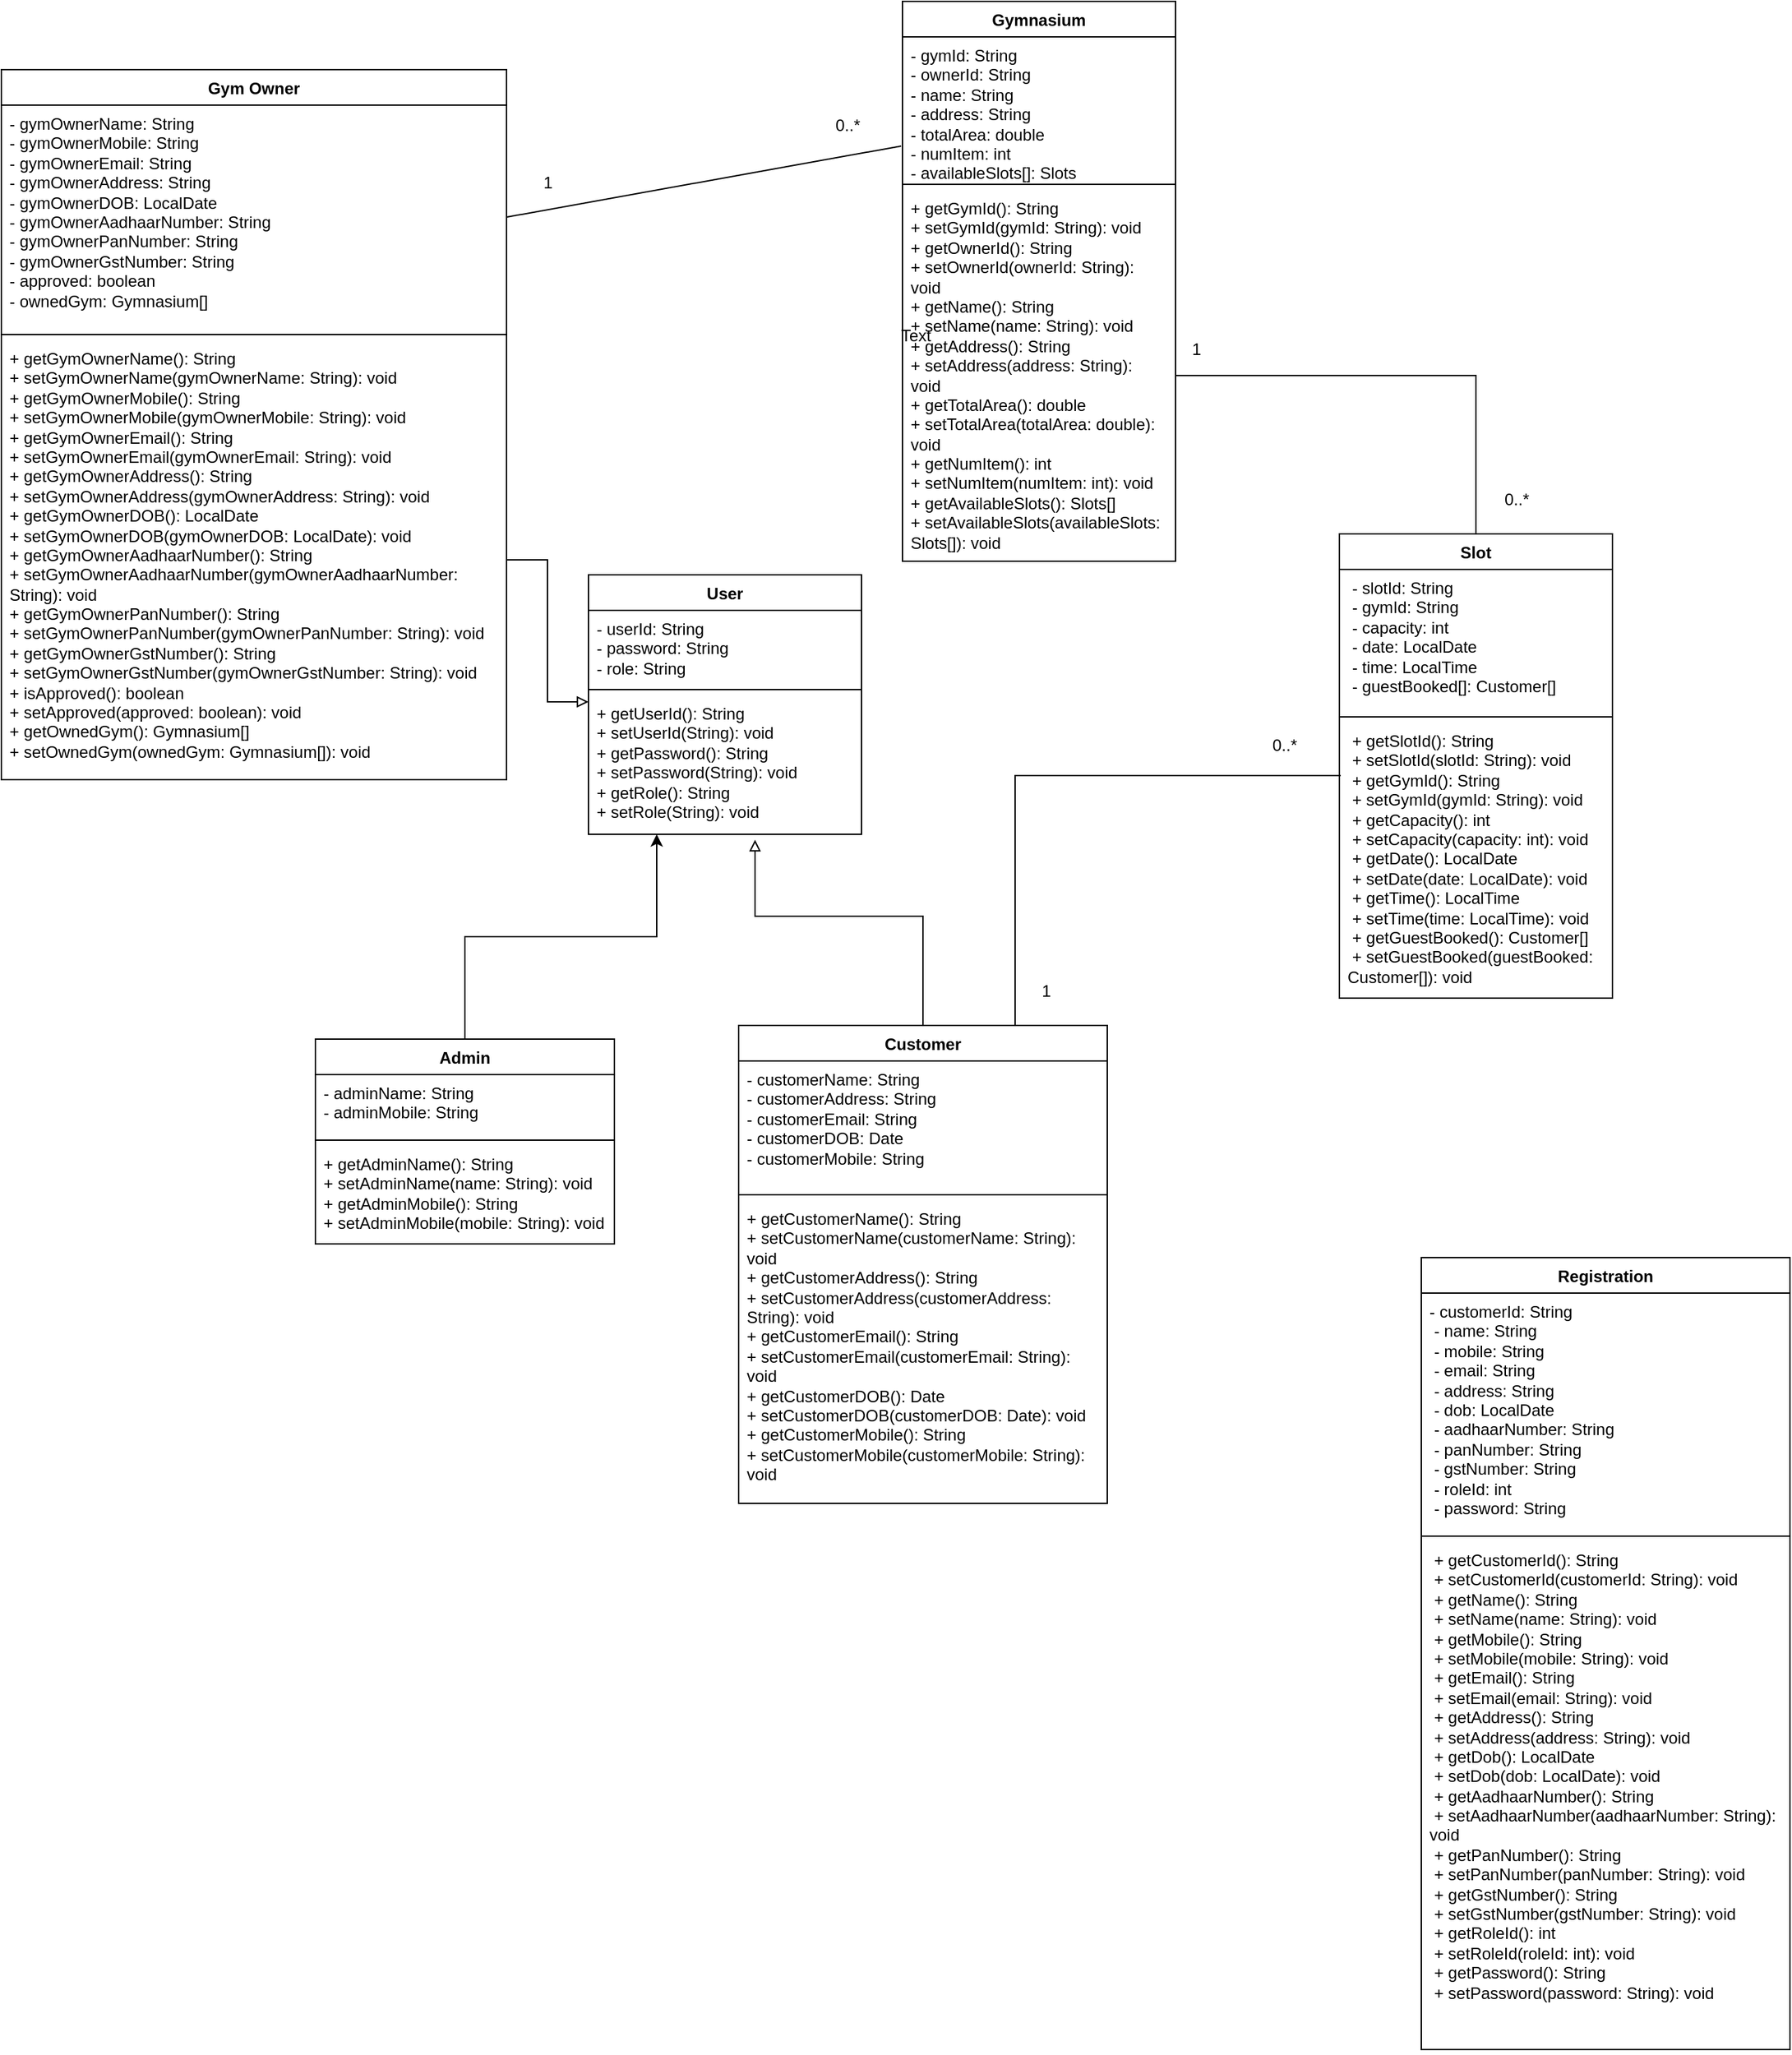 <mxfile version="21.5.0" type="google">
  <diagram name="Page-1" id="lVYGcDNJ2dNoL7rIClmZ">
    <mxGraphModel dx="2546" dy="1467" grid="1" gridSize="10" guides="1" tooltips="1" connect="1" arrows="1" fold="1" page="0" pageScale="1" pageWidth="827" pageHeight="1169" math="0" shadow="0">
      <root>
        <mxCell id="0" />
        <mxCell id="1" parent="0" />
        <mxCell id="1e2c0mBkc7luEzwjfMTz-1" value="User" style="swimlane;fontStyle=1;align=center;verticalAlign=top;childLayout=stackLayout;horizontal=1;startSize=26;horizontalStack=0;resizeParent=1;resizeParentMax=0;resizeLast=0;collapsible=1;marginBottom=0;whiteSpace=wrap;html=1;" parent="1" vertex="1">
          <mxGeometry x="-150" y="260" width="200" height="190" as="geometry" />
        </mxCell>
        <mxCell id="1e2c0mBkc7luEzwjfMTz-2" value="- userId: String&lt;br&gt;- password: String&lt;br&gt;- role: String" style="text;strokeColor=none;fillColor=none;align=left;verticalAlign=top;spacingLeft=4;spacingRight=4;overflow=hidden;rotatable=0;points=[[0,0.5],[1,0.5]];portConstraint=eastwest;whiteSpace=wrap;html=1;" parent="1e2c0mBkc7luEzwjfMTz-1" vertex="1">
          <mxGeometry y="26" width="200" height="54" as="geometry" />
        </mxCell>
        <mxCell id="1e2c0mBkc7luEzwjfMTz-3" value="" style="line;strokeWidth=1;fillColor=none;align=left;verticalAlign=middle;spacingTop=-1;spacingLeft=3;spacingRight=3;rotatable=0;labelPosition=right;points=[];portConstraint=eastwest;strokeColor=inherit;" parent="1e2c0mBkc7luEzwjfMTz-1" vertex="1">
          <mxGeometry y="80" width="200" height="8" as="geometry" />
        </mxCell>
        <mxCell id="1e2c0mBkc7luEzwjfMTz-4" value="+ getUserId(): String&lt;br&gt;+ setUserId(String): void&lt;br&gt;+ getPassword(): String&lt;br&gt;+ setPassword(String): void&lt;br&gt;+ getRole(): String&lt;br&gt;+ setRole(String): void" style="text;strokeColor=none;fillColor=none;align=left;verticalAlign=top;spacingLeft=4;spacingRight=4;overflow=hidden;rotatable=0;points=[[0,0.5],[1,0.5]];portConstraint=eastwest;whiteSpace=wrap;html=1;" parent="1e2c0mBkc7luEzwjfMTz-1" vertex="1">
          <mxGeometry y="88" width="200" height="102" as="geometry" />
        </mxCell>
        <mxCell id="DmZmQyg7m89hEYIJ3jdd-21" style="edgeStyle=orthogonalEdgeStyle;rounded=0;orthogonalLoop=1;jettySize=auto;html=1;exitX=0.5;exitY=0;exitDx=0;exitDy=0;endArrow=block;endFill=0;entryX=0.61;entryY=1.039;entryDx=0;entryDy=0;entryPerimeter=0;" edge="1" parent="1" source="1e2c0mBkc7luEzwjfMTz-9" target="1e2c0mBkc7luEzwjfMTz-4">
          <mxGeometry relative="1" as="geometry">
            <mxPoint x="-50" y="470" as="targetPoint" />
            <Array as="points">
              <mxPoint x="95" y="510" />
              <mxPoint x="-28" y="510" />
            </Array>
          </mxGeometry>
        </mxCell>
        <mxCell id="DmZmQyg7m89hEYIJ3jdd-32" style="edgeStyle=orthogonalEdgeStyle;rounded=0;orthogonalLoop=1;jettySize=auto;html=1;exitX=0.75;exitY=0;exitDx=0;exitDy=0;entryX=0.005;entryY=0.193;entryDx=0;entryDy=0;entryPerimeter=0;endArrow=none;endFill=0;" edge="1" parent="1" source="1e2c0mBkc7luEzwjfMTz-9" target="DmZmQyg7m89hEYIJ3jdd-12">
          <mxGeometry relative="1" as="geometry" />
        </mxCell>
        <mxCell id="1e2c0mBkc7luEzwjfMTz-9" value="Customer" style="swimlane;fontStyle=1;align=center;verticalAlign=top;childLayout=stackLayout;horizontal=1;startSize=26;horizontalStack=0;resizeParent=1;resizeParentMax=0;resizeLast=0;collapsible=1;marginBottom=0;whiteSpace=wrap;html=1;" parent="1" vertex="1">
          <mxGeometry x="-40" y="590" width="270" height="350" as="geometry" />
        </mxCell>
        <mxCell id="1e2c0mBkc7luEzwjfMTz-10" value="- customerName: String&lt;br&gt;- customerAddress: String&lt;br&gt;- customerEmail: String&lt;br&gt;- customerDOB: Date&lt;br&gt;- customerMobile: String" style="text;strokeColor=none;fillColor=none;align=left;verticalAlign=top;spacingLeft=4;spacingRight=4;overflow=hidden;rotatable=0;points=[[0,0.5],[1,0.5]];portConstraint=eastwest;whiteSpace=wrap;html=1;" parent="1e2c0mBkc7luEzwjfMTz-9" vertex="1">
          <mxGeometry y="26" width="270" height="94" as="geometry" />
        </mxCell>
        <mxCell id="1e2c0mBkc7luEzwjfMTz-11" value="" style="line;strokeWidth=1;fillColor=none;align=left;verticalAlign=middle;spacingTop=-1;spacingLeft=3;spacingRight=3;rotatable=0;labelPosition=right;points=[];portConstraint=eastwest;strokeColor=inherit;" parent="1e2c0mBkc7luEzwjfMTz-9" vertex="1">
          <mxGeometry y="120" width="270" height="8" as="geometry" />
        </mxCell>
        <mxCell id="1e2c0mBkc7luEzwjfMTz-12" value="+ getCustomerName(): String&lt;br&gt;+ setCustomerName(customerName: String): void&lt;br&gt;+ getCustomerAddress(): String&lt;br&gt;+ setCustomerAddress(customerAddress: String): void&lt;br&gt;+ getCustomerEmail(): String&lt;br&gt;+ setCustomerEmail(customerEmail: String): void&lt;br&gt;+ getCustomerDOB(): Date&lt;br&gt;+ setCustomerDOB(customerDOB: Date): void&lt;br&gt;+ getCustomerMobile(): String&lt;br&gt;+ setCustomerMobile(customerMobile: String): void" style="text;strokeColor=none;fillColor=none;align=left;verticalAlign=top;spacingLeft=4;spacingRight=4;overflow=hidden;rotatable=0;points=[[0,0.5],[1,0.5]];portConstraint=eastwest;whiteSpace=wrap;html=1;" parent="1e2c0mBkc7luEzwjfMTz-9" vertex="1">
          <mxGeometry y="128" width="270" height="222" as="geometry" />
        </mxCell>
        <mxCell id="1e2c0mBkc7luEzwjfMTz-13" value="Gym Owner" style="swimlane;fontStyle=1;align=center;verticalAlign=top;childLayout=stackLayout;horizontal=1;startSize=26;horizontalStack=0;resizeParent=1;resizeParentMax=0;resizeLast=0;collapsible=1;marginBottom=0;whiteSpace=wrap;html=1;" parent="1" vertex="1">
          <mxGeometry x="-580" y="-110" width="370" height="520" as="geometry" />
        </mxCell>
        <mxCell id="1e2c0mBkc7luEzwjfMTz-14" value="- gymOwnerName: String&lt;br&gt;- gymOwnerMobile: String&lt;br&gt;- gymOwnerEmail: String&lt;br&gt;- gymOwnerAddress: String&lt;br&gt;- gymOwnerDOB: LocalDate&lt;br&gt;- gymOwnerAadhaarNumber: String&lt;br&gt;- gymOwnerPanNumber: String&lt;br&gt;- gymOwnerGstNumber: String&lt;br&gt;- approved: boolean&lt;br&gt;- ownedGym: Gymnasium[] &amp;nbsp;" style="text;strokeColor=none;fillColor=none;align=left;verticalAlign=top;spacingLeft=4;spacingRight=4;overflow=hidden;rotatable=0;points=[[0,0.5],[1,0.5]];portConstraint=eastwest;whiteSpace=wrap;html=1;" parent="1e2c0mBkc7luEzwjfMTz-13" vertex="1">
          <mxGeometry y="26" width="370" height="164" as="geometry" />
        </mxCell>
        <mxCell id="1e2c0mBkc7luEzwjfMTz-15" value="" style="line;strokeWidth=1;fillColor=none;align=left;verticalAlign=middle;spacingTop=-1;spacingLeft=3;spacingRight=3;rotatable=0;labelPosition=right;points=[];portConstraint=eastwest;strokeColor=inherit;" parent="1e2c0mBkc7luEzwjfMTz-13" vertex="1">
          <mxGeometry y="190" width="370" height="8" as="geometry" />
        </mxCell>
        <mxCell id="1e2c0mBkc7luEzwjfMTz-16" value="+ getGymOwnerName(): String&lt;br&gt;+ setGymOwnerName(gymOwnerName: String): void&lt;br&gt;+ getGymOwnerMobile(): String&lt;br&gt;+ setGymOwnerMobile(gymOwnerMobile: String): void&lt;br&gt;+ getGymOwnerEmail(): String&lt;br&gt;+ setGymOwnerEmail(gymOwnerEmail: String): void&lt;br&gt;+ getGymOwnerAddress(): String&lt;br&gt;+ setGymOwnerAddress(gymOwnerAddress: String): void&lt;br&gt;+ getGymOwnerDOB(): LocalDate&lt;br&gt;+ setGymOwnerDOB(gymOwnerDOB: LocalDate): void&lt;br&gt;+ getGymOwnerAadhaarNumber(): String&lt;br&gt;+ setGymOwnerAadhaarNumber(gymOwnerAadhaarNumber: String): void&lt;br&gt;+ getGymOwnerPanNumber(): String&lt;br&gt;+ setGymOwnerPanNumber(gymOwnerPanNumber: String): void&lt;br&gt;+ getGymOwnerGstNumber(): String&lt;br&gt;+ setGymOwnerGstNumber(gymOwnerGstNumber: String): void&lt;br&gt;+ isApproved(): boolean&lt;br&gt;+ setApproved(approved: boolean): void&lt;br&gt;+ getOwnedGym(): Gymnasium[]&lt;br&gt;+ setOwnedGym(ownedGym: Gymnasium[]): void &amp;nbsp;" style="text;strokeColor=none;fillColor=none;align=left;verticalAlign=top;spacingLeft=4;spacingRight=4;overflow=hidden;rotatable=0;points=[[0,0.5],[1,0.5]];portConstraint=eastwest;whiteSpace=wrap;html=1;" parent="1e2c0mBkc7luEzwjfMTz-13" vertex="1">
          <mxGeometry y="198" width="370" height="322" as="geometry" />
        </mxCell>
        <mxCell id="DmZmQyg7m89hEYIJ3jdd-1" value="Gymnasium" style="swimlane;fontStyle=1;align=center;verticalAlign=top;childLayout=stackLayout;horizontal=1;startSize=26;horizontalStack=0;resizeParent=1;resizeParentMax=0;resizeLast=0;collapsible=1;marginBottom=0;whiteSpace=wrap;html=1;" vertex="1" parent="1">
          <mxGeometry x="80" y="-160" width="200" height="410" as="geometry" />
        </mxCell>
        <mxCell id="DmZmQyg7m89hEYIJ3jdd-2" value="- gymId: String&amp;nbsp; &amp;nbsp; &amp;nbsp; &amp;nbsp;&lt;br&gt;- ownerId: String&lt;span class=&quot;Apple-converted-space&quot;&gt;&amp;nbsp; &amp;nbsp; &amp;nbsp;&lt;/span&gt;&lt;br&gt;- name: String &lt;span class=&quot;Apple-converted-space&quot;&gt;&amp;nbsp; &amp;nbsp; &amp;nbsp; &amp;nbsp;&lt;/span&gt;&lt;br&gt;- address: String&lt;span class=&quot;Apple-converted-space&quot;&gt;&amp;nbsp; &amp;nbsp; &amp;nbsp;&lt;/span&gt;&lt;br&gt;- totalArea: double&lt;span class=&quot;Apple-converted-space&quot;&gt;&amp;nbsp; &amp;nbsp;&lt;/span&gt;&lt;br&gt;- numItem: int &lt;span class=&quot;Apple-converted-space&quot;&gt;&amp;nbsp; &amp;nbsp; &amp;nbsp; &amp;nbsp;&lt;/span&gt;&lt;br&gt;- availableSlots[]: Slots" style="text;strokeColor=none;fillColor=none;align=left;verticalAlign=top;spacingLeft=4;spacingRight=4;overflow=hidden;rotatable=0;points=[[0,0.5],[1,0.5]];portConstraint=eastwest;whiteSpace=wrap;html=1;" vertex="1" parent="DmZmQyg7m89hEYIJ3jdd-1">
          <mxGeometry y="26" width="200" height="104" as="geometry" />
        </mxCell>
        <mxCell id="DmZmQyg7m89hEYIJ3jdd-3" value="" style="line;strokeWidth=1;fillColor=none;align=left;verticalAlign=middle;spacingTop=-1;spacingLeft=3;spacingRight=3;rotatable=0;labelPosition=right;points=[];portConstraint=eastwest;strokeColor=inherit;" vertex="1" parent="DmZmQyg7m89hEYIJ3jdd-1">
          <mxGeometry y="130" width="200" height="8" as="geometry" />
        </mxCell>
        <mxCell id="DmZmQyg7m89hEYIJ3jdd-4" value="+ getGymId(): String &amp;nbsp; &amp;nbsp; &amp;nbsp; &amp;nbsp; &amp;nbsp;&lt;br&gt;+ setGymId(gymId: String): void&lt;span class=&quot;Apple-converted-space&quot;&gt;&amp;nbsp; &amp;nbsp;&lt;/span&gt;&lt;br&gt;+ getOwnerId(): String &lt;span class=&quot;Apple-converted-space&quot;&gt;&amp;nbsp; &amp;nbsp; &amp;nbsp; &amp;nbsp;&lt;/span&gt;&lt;br&gt;+ setOwnerId(ownerId: String): void&lt;span class=&quot;Apple-converted-space&quot;&gt;&amp;nbsp;&lt;/span&gt;&lt;br&gt;+ getName(): String &lt;span class=&quot;Apple-converted-space&quot;&gt;&amp;nbsp; &amp;nbsp; &amp;nbsp; &amp;nbsp; &amp;nbsp;&lt;/span&gt;&lt;br&gt;+ setName(name: String): void&lt;span class=&quot;Apple-converted-space&quot;&gt;&amp;nbsp; &amp;nbsp;&lt;/span&gt;&lt;br&gt;+ getAddress(): String&lt;span class=&quot;Apple-converted-space&quot;&gt;&amp;nbsp; &amp;nbsp; &amp;nbsp; &amp;nbsp;&lt;/span&gt;&lt;br&gt;+ setAddress(address: String): void&lt;span class=&quot;Apple-converted-space&quot;&gt;&amp;nbsp;&lt;/span&gt;&lt;br&gt;+ getTotalArea(): double &lt;span class=&quot;Apple-converted-space&quot;&gt;&amp;nbsp; &amp;nbsp; &amp;nbsp; &amp;nbsp;&lt;/span&gt;&lt;br&gt;+ setTotalArea(totalArea: double): void&lt;span class=&quot;Apple-converted-space&quot;&gt;&amp;nbsp;&lt;/span&gt;&lt;br&gt;+ getNumItem(): int&lt;span class=&quot;Apple-converted-space&quot;&gt;&amp;nbsp; &amp;nbsp; &amp;nbsp; &amp;nbsp; &amp;nbsp;&lt;/span&gt;&lt;br&gt;+ setNumItem(numItem: int): void&lt;span class=&quot;Apple-converted-space&quot;&gt;&amp;nbsp;&lt;/span&gt;&lt;br&gt;+ getAvailableSlots(): Slots[] &lt;span class=&quot;Apple-converted-space&quot;&gt;&amp;nbsp; &amp;nbsp; &amp;nbsp;&lt;/span&gt;&lt;br&gt;+ setAvailableSlots(availableSlots: Slots[]): void&lt;span class=&quot;Apple-converted-space&quot;&gt;&amp;nbsp;&lt;/span&gt;" style="text;strokeColor=none;fillColor=none;align=left;verticalAlign=top;spacingLeft=4;spacingRight=4;overflow=hidden;rotatable=0;points=[[0,0.5],[1,0.5]];portConstraint=eastwest;whiteSpace=wrap;html=1;" vertex="1" parent="DmZmQyg7m89hEYIJ3jdd-1">
          <mxGeometry y="138" width="200" height="272" as="geometry" />
        </mxCell>
        <mxCell id="DmZmQyg7m89hEYIJ3jdd-28" style="edgeStyle=orthogonalEdgeStyle;rounded=0;orthogonalLoop=1;jettySize=auto;html=1;exitX=0.5;exitY=0;exitDx=0;exitDy=0;entryX=0.25;entryY=1;entryDx=0;entryDy=0;entryPerimeter=0;" edge="1" parent="1" source="DmZmQyg7m89hEYIJ3jdd-5" target="1e2c0mBkc7luEzwjfMTz-4">
          <mxGeometry relative="1" as="geometry" />
        </mxCell>
        <mxCell id="DmZmQyg7m89hEYIJ3jdd-5" value="Admin" style="swimlane;fontStyle=1;align=center;verticalAlign=top;childLayout=stackLayout;horizontal=1;startSize=26;horizontalStack=0;resizeParent=1;resizeParentMax=0;resizeLast=0;collapsible=1;marginBottom=0;whiteSpace=wrap;html=1;" vertex="1" parent="1">
          <mxGeometry x="-350" y="600" width="219" height="150" as="geometry" />
        </mxCell>
        <mxCell id="DmZmQyg7m89hEYIJ3jdd-6" value="- adminName: String &lt;span class=&quot;Apple-converted-space&quot;&gt;&amp;nbsp; &amp;nbsp; &amp;nbsp; &amp;nbsp;&lt;/span&gt;&lt;br&gt;- adminMobile: String &lt;span class=&quot;Apple-converted-space&quot;&gt;&amp;nbsp; &amp;nbsp; &amp;nbsp;&lt;/span&gt;" style="text;strokeColor=none;fillColor=none;align=left;verticalAlign=top;spacingLeft=4;spacingRight=4;overflow=hidden;rotatable=0;points=[[0,0.5],[1,0.5]];portConstraint=eastwest;whiteSpace=wrap;html=1;" vertex="1" parent="DmZmQyg7m89hEYIJ3jdd-5">
          <mxGeometry y="26" width="219" height="44" as="geometry" />
        </mxCell>
        <mxCell id="DmZmQyg7m89hEYIJ3jdd-7" value="" style="line;strokeWidth=1;fillColor=none;align=left;verticalAlign=middle;spacingTop=-1;spacingLeft=3;spacingRight=3;rotatable=0;labelPosition=right;points=[];portConstraint=eastwest;strokeColor=inherit;" vertex="1" parent="DmZmQyg7m89hEYIJ3jdd-5">
          <mxGeometry y="70" width="219" height="8" as="geometry" />
        </mxCell>
        <mxCell id="DmZmQyg7m89hEYIJ3jdd-8" value="+ getAdminName(): String&amp;nbsp; &amp;nbsp; &amp;nbsp; &amp;nbsp; &amp;nbsp;&lt;br&gt;+ setAdminName(name: String): void&lt;span class=&quot;Apple-converted-space&quot;&gt;&amp;nbsp;&lt;/span&gt;&lt;br&gt;+ getAdminMobile(): String&lt;span class=&quot;Apple-converted-space&quot;&gt;&amp;nbsp; &amp;nbsp; &amp;nbsp; &amp;nbsp;&lt;/span&gt;&lt;br&gt;+ setAdminMobile(mobile: String): void" style="text;strokeColor=none;fillColor=none;align=left;verticalAlign=top;spacingLeft=4;spacingRight=4;overflow=hidden;rotatable=0;points=[[0,0.5],[1,0.5]];portConstraint=eastwest;whiteSpace=wrap;html=1;" vertex="1" parent="DmZmQyg7m89hEYIJ3jdd-5">
          <mxGeometry y="78" width="219" height="72" as="geometry" />
        </mxCell>
        <mxCell id="DmZmQyg7m89hEYIJ3jdd-9" value="Slot" style="swimlane;fontStyle=1;align=center;verticalAlign=top;childLayout=stackLayout;horizontal=1;startSize=26;horizontalStack=0;resizeParent=1;resizeParentMax=0;resizeLast=0;collapsible=1;marginBottom=0;whiteSpace=wrap;html=1;" vertex="1" parent="1">
          <mxGeometry x="400" y="230" width="200" height="340" as="geometry" />
        </mxCell>
        <mxCell id="DmZmQyg7m89hEYIJ3jdd-10" value="&amp;nbsp;- slotId: String &lt;span class=&quot;Apple-converted-space&quot;&gt;&amp;nbsp; &amp;nbsp; &amp;nbsp;&lt;/span&gt;&lt;br&gt;&lt;span class=&quot;Apple-converted-space&quot;&gt;&amp;nbsp;&lt;/span&gt;- gymId: String&lt;span class=&quot;Apple-converted-space&quot;&gt;&amp;nbsp; &amp;nbsp; &amp;nbsp; &amp;nbsp;&lt;/span&gt;&lt;br&gt;&lt;span class=&quot;Apple-converted-space&quot;&gt;&amp;nbsp;&lt;/span&gt;- capacity: int&lt;span class=&quot;Apple-converted-space&quot;&gt;&amp;nbsp; &amp;nbsp; &amp;nbsp; &amp;nbsp;&lt;/span&gt;&lt;br&gt;&lt;span class=&quot;Apple-converted-space&quot;&gt;&amp;nbsp;&lt;/span&gt;- date: LocalDate&lt;span class=&quot;Apple-converted-space&quot;&gt;&amp;nbsp; &amp;nbsp; &amp;nbsp;&lt;/span&gt;&lt;br&gt;&lt;span class=&quot;Apple-converted-space&quot;&gt;&amp;nbsp;&lt;/span&gt;- time: LocalTime&lt;span class=&quot;Apple-converted-space&quot;&gt;&amp;nbsp; &amp;nbsp; &amp;nbsp;&lt;/span&gt;&lt;br&gt;&lt;span class=&quot;Apple-converted-space&quot;&gt;&amp;nbsp;&lt;/span&gt;- guestBooked[]: Customer[]&lt;span class=&quot;Apple-converted-space&quot;&gt;&amp;nbsp;&lt;/span&gt;" style="text;strokeColor=none;fillColor=none;align=left;verticalAlign=top;spacingLeft=4;spacingRight=4;overflow=hidden;rotatable=0;points=[[0,0.5],[1,0.5]];portConstraint=eastwest;whiteSpace=wrap;html=1;" vertex="1" parent="DmZmQyg7m89hEYIJ3jdd-9">
          <mxGeometry y="26" width="200" height="104" as="geometry" />
        </mxCell>
        <mxCell id="DmZmQyg7m89hEYIJ3jdd-11" value="" style="line;strokeWidth=1;fillColor=none;align=left;verticalAlign=middle;spacingTop=-1;spacingLeft=3;spacingRight=3;rotatable=0;labelPosition=right;points=[];portConstraint=eastwest;strokeColor=inherit;" vertex="1" parent="DmZmQyg7m89hEYIJ3jdd-9">
          <mxGeometry y="130" width="200" height="8" as="geometry" />
        </mxCell>
        <mxCell id="DmZmQyg7m89hEYIJ3jdd-12" value="&amp;nbsp;+ getSlotId(): String&lt;span class=&quot;Apple-converted-space&quot;&gt;&amp;nbsp; &amp;nbsp; &amp;nbsp; &amp;nbsp; &amp;nbsp; &amp;nbsp;&lt;/span&gt;&lt;br&gt;&lt;span class=&quot;Apple-converted-space&quot;&gt;&amp;nbsp;&lt;/span&gt;+ setSlotId(slotId: String): void&lt;span class=&quot;Apple-converted-space&quot;&gt;&amp;nbsp;&lt;/span&gt;&lt;br&gt;&lt;span class=&quot;Apple-converted-space&quot;&gt;&amp;nbsp;&lt;/span&gt;+ getGymId(): String &lt;span class=&quot;Apple-converted-space&quot;&gt;&amp;nbsp; &amp;nbsp; &amp;nbsp; &amp;nbsp; &amp;nbsp; &amp;nbsp;&lt;/span&gt;&lt;br&gt;&lt;span class=&quot;Apple-converted-space&quot;&gt;&amp;nbsp;&lt;/span&gt;+ setGymId(gymId: String): void &lt;span class=&quot;Apple-converted-space&quot;&gt;&amp;nbsp;&lt;/span&gt;&lt;br&gt;&lt;span class=&quot;Apple-converted-space&quot;&gt;&amp;nbsp;&lt;/span&gt;+ getCapacity(): int &lt;span class=&quot;Apple-converted-space&quot;&gt;&amp;nbsp; &amp;nbsp; &amp;nbsp; &amp;nbsp; &amp;nbsp; &amp;nbsp;&lt;/span&gt;&lt;br&gt;&lt;span class=&quot;Apple-converted-space&quot;&gt;&amp;nbsp;&lt;/span&gt;+ setCapacity(capacity: int): void&lt;span class=&quot;Apple-converted-space&quot;&gt;&amp;nbsp;&lt;/span&gt;&lt;br&gt;&lt;span class=&quot;Apple-converted-space&quot;&gt;&amp;nbsp;&lt;/span&gt;+ getDate(): LocalDate &lt;span class=&quot;Apple-converted-space&quot;&gt;&amp;nbsp; &amp;nbsp; &amp;nbsp; &amp;nbsp; &amp;nbsp;&lt;/span&gt;&lt;br&gt;&lt;span class=&quot;Apple-converted-space&quot;&gt;&amp;nbsp;&lt;/span&gt;+ setDate(date: LocalDate): void&lt;span class=&quot;Apple-converted-space&quot;&gt;&amp;nbsp;&lt;/span&gt;&lt;br&gt;&lt;span class=&quot;Apple-converted-space&quot;&gt;&amp;nbsp;&lt;/span&gt;+ getTime(): LocalTime &lt;span class=&quot;Apple-converted-space&quot;&gt;&amp;nbsp; &amp;nbsp; &amp;nbsp; &amp;nbsp; &amp;nbsp;&lt;/span&gt;&lt;br&gt;&lt;span class=&quot;Apple-converted-space&quot;&gt;&amp;nbsp;&lt;/span&gt;+ setTime(time: LocalTime): void&lt;span class=&quot;Apple-converted-space&quot;&gt;&amp;nbsp;&lt;/span&gt;&lt;br&gt;&lt;span class=&quot;Apple-converted-space&quot;&gt;&amp;nbsp;&lt;/span&gt;+ getGuestBooked(): Customer[]&lt;span class=&quot;Apple-converted-space&quot;&gt;&amp;nbsp; &amp;nbsp;&lt;/span&gt;&lt;br&gt;&lt;span class=&quot;Apple-converted-space&quot;&gt;&amp;nbsp;&lt;/span&gt;+ setGuestBooked(guestBooked: Customer[]): void&lt;span class=&quot;Apple-converted-space&quot;&gt;&amp;nbsp;&lt;/span&gt;" style="text;strokeColor=none;fillColor=none;align=left;verticalAlign=top;spacingLeft=4;spacingRight=4;overflow=hidden;rotatable=0;points=[[0,0.5],[1,0.5]];portConstraint=eastwest;whiteSpace=wrap;html=1;" vertex="1" parent="DmZmQyg7m89hEYIJ3jdd-9">
          <mxGeometry y="138" width="200" height="202" as="geometry" />
        </mxCell>
        <mxCell id="DmZmQyg7m89hEYIJ3jdd-13" value="Registration" style="swimlane;fontStyle=1;align=center;verticalAlign=top;childLayout=stackLayout;horizontal=1;startSize=26;horizontalStack=0;resizeParent=1;resizeParentMax=0;resizeLast=0;collapsible=1;marginBottom=0;whiteSpace=wrap;html=1;" vertex="1" parent="1">
          <mxGeometry x="460" y="760" width="270" height="580" as="geometry" />
        </mxCell>
        <mxCell id="DmZmQyg7m89hEYIJ3jdd-14" value="- customerId: String &amp;nbsp; &amp;nbsp; &amp;nbsp;&lt;br&gt;&lt;span class=&quot;Apple-converted-space&quot;&gt;&amp;nbsp;&lt;/span&gt;- name: String &lt;span class=&quot;Apple-converted-space&quot;&gt;&amp;nbsp; &amp;nbsp; &amp;nbsp; &amp;nbsp; &amp;nbsp; &amp;nbsp;&lt;/span&gt;&lt;br&gt;&lt;span class=&quot;Apple-converted-space&quot;&gt;&amp;nbsp;&lt;/span&gt;- mobile: String &lt;span class=&quot;Apple-converted-space&quot;&gt;&amp;nbsp; &amp;nbsp; &amp;nbsp; &amp;nbsp; &amp;nbsp;&lt;/span&gt;&lt;br&gt;&lt;span class=&quot;Apple-converted-space&quot;&gt;&amp;nbsp;&lt;/span&gt;- email: String&lt;span class=&quot;Apple-converted-space&quot;&gt;&amp;nbsp; &amp;nbsp; &amp;nbsp; &amp;nbsp; &amp;nbsp; &amp;nbsp;&lt;/span&gt;&lt;br&gt;&lt;span class=&quot;Apple-converted-space&quot;&gt;&amp;nbsp;&lt;/span&gt;- address: String&lt;span class=&quot;Apple-converted-space&quot;&gt;&amp;nbsp; &amp;nbsp; &amp;nbsp; &amp;nbsp; &amp;nbsp;&lt;/span&gt;&lt;br&gt;&lt;span class=&quot;Apple-converted-space&quot;&gt;&amp;nbsp;&lt;/span&gt;- dob: LocalDate &lt;span class=&quot;Apple-converted-space&quot;&gt;&amp;nbsp; &amp;nbsp; &amp;nbsp; &amp;nbsp; &amp;nbsp;&lt;/span&gt;&lt;br&gt;&lt;span class=&quot;Apple-converted-space&quot;&gt;&amp;nbsp;&lt;/span&gt;- aadhaarNumber: String&lt;span class=&quot;Apple-converted-space&quot;&gt;&amp;nbsp; &amp;nbsp;&lt;/span&gt;&lt;br&gt;&lt;span class=&quot;Apple-converted-space&quot;&gt;&amp;nbsp;&lt;/span&gt;- panNumber: String&lt;span class=&quot;Apple-converted-space&quot;&gt;&amp;nbsp; &amp;nbsp; &amp;nbsp; &amp;nbsp;&lt;/span&gt;&lt;br&gt;&lt;span class=&quot;Apple-converted-space&quot;&gt;&amp;nbsp;&lt;/span&gt;- gstNumber: String&lt;span class=&quot;Apple-converted-space&quot;&gt;&amp;nbsp; &amp;nbsp; &amp;nbsp; &amp;nbsp;&lt;/span&gt;&lt;br&gt;&lt;span class=&quot;Apple-converted-space&quot;&gt;&amp;nbsp;&lt;/span&gt;- roleId: int&lt;span class=&quot;Apple-converted-space&quot;&gt;&amp;nbsp; &amp;nbsp; &amp;nbsp; &amp;nbsp; &amp;nbsp; &amp;nbsp; &amp;nbsp;&lt;/span&gt;&lt;br&gt;&lt;span class=&quot;Apple-converted-space&quot;&gt;&amp;nbsp;&lt;/span&gt;- password: String" style="text;strokeColor=none;fillColor=none;align=left;verticalAlign=top;spacingLeft=4;spacingRight=4;overflow=hidden;rotatable=0;points=[[0,0.5],[1,0.5]];portConstraint=eastwest;whiteSpace=wrap;html=1;" vertex="1" parent="DmZmQyg7m89hEYIJ3jdd-13">
          <mxGeometry y="26" width="270" height="174" as="geometry" />
        </mxCell>
        <mxCell id="DmZmQyg7m89hEYIJ3jdd-15" value="" style="line;strokeWidth=1;fillColor=none;align=left;verticalAlign=middle;spacingTop=-1;spacingLeft=3;spacingRight=3;rotatable=0;labelPosition=right;points=[];portConstraint=eastwest;strokeColor=inherit;" vertex="1" parent="DmZmQyg7m89hEYIJ3jdd-13">
          <mxGeometry y="200" width="270" height="8" as="geometry" />
        </mxCell>
        <mxCell id="DmZmQyg7m89hEYIJ3jdd-16" value="&amp;nbsp;+ getCustomerId(): String &lt;span class=&quot;Apple-converted-space&quot;&gt;&amp;nbsp; &amp;nbsp; &amp;nbsp; &amp;nbsp; &amp;nbsp;&lt;/span&gt;&lt;br&gt;&lt;span class=&quot;Apple-converted-space&quot;&gt;&amp;nbsp;&lt;/span&gt;+ setCustomerId(customerId: String): void&lt;span class=&quot;Apple-converted-space&quot;&gt;&amp;nbsp;&lt;/span&gt;&lt;br&gt;&lt;span class=&quot;Apple-converted-space&quot;&gt;&amp;nbsp;&lt;/span&gt;+ getName(): String&lt;span class=&quot;Apple-converted-space&quot;&gt;&amp;nbsp; &amp;nbsp; &amp;nbsp; &amp;nbsp; &amp;nbsp; &amp;nbsp; &amp;nbsp; &amp;nbsp; &amp;nbsp;&lt;/span&gt;&lt;br&gt;&lt;span class=&quot;Apple-converted-space&quot;&gt;&amp;nbsp;&lt;/span&gt;+ setName(name: String): void&lt;span class=&quot;Apple-converted-space&quot;&gt;&amp;nbsp; &amp;nbsp; &amp;nbsp; &amp;nbsp;&lt;/span&gt;&lt;br&gt;&lt;span class=&quot;Apple-converted-space&quot;&gt;&amp;nbsp;&lt;/span&gt;+ getMobile(): String&lt;span class=&quot;Apple-converted-space&quot;&gt;&amp;nbsp; &amp;nbsp; &amp;nbsp; &amp;nbsp; &amp;nbsp; &amp;nbsp; &amp;nbsp; &amp;nbsp;&lt;/span&gt;&lt;br&gt;&lt;span class=&quot;Apple-converted-space&quot;&gt;&amp;nbsp;&lt;/span&gt;+ setMobile(mobile: String): void&lt;span class=&quot;Apple-converted-space&quot;&gt;&amp;nbsp; &amp;nbsp;&lt;/span&gt;&lt;br&gt;&lt;span class=&quot;Apple-converted-space&quot;&gt;&amp;nbsp;&lt;/span&gt;+ getEmail(): String &lt;span class=&quot;Apple-converted-space&quot;&gt;&amp;nbsp; &amp;nbsp; &amp;nbsp; &amp;nbsp; &amp;nbsp; &amp;nbsp; &amp;nbsp; &amp;nbsp;&lt;/span&gt;&lt;br&gt;&lt;span class=&quot;Apple-converted-space&quot;&gt;&amp;nbsp;&lt;/span&gt;+ setEmail(email: String): void&lt;span class=&quot;Apple-converted-space&quot;&gt;&amp;nbsp; &amp;nbsp; &amp;nbsp;&lt;/span&gt;&lt;br&gt;&lt;span class=&quot;Apple-converted-space&quot;&gt;&amp;nbsp;&lt;/span&gt;+ getAddress(): String &lt;span class=&quot;Apple-converted-space&quot;&gt;&amp;nbsp; &amp;nbsp; &amp;nbsp; &amp;nbsp; &amp;nbsp; &amp;nbsp; &amp;nbsp;&lt;/span&gt;&lt;br&gt;&lt;span class=&quot;Apple-converted-space&quot;&gt;&amp;nbsp;&lt;/span&gt;+ setAddress(address: String): void&lt;span class=&quot;Apple-converted-space&quot;&gt;&amp;nbsp;&lt;/span&gt;&lt;br&gt;&lt;span class=&quot;Apple-converted-space&quot;&gt;&amp;nbsp;&lt;/span&gt;+ getDob(): LocalDate&lt;span class=&quot;Apple-converted-space&quot;&gt;&amp;nbsp; &amp;nbsp; &amp;nbsp; &amp;nbsp; &amp;nbsp; &amp;nbsp; &amp;nbsp; &amp;nbsp;&lt;/span&gt;&lt;br&gt;&lt;span class=&quot;Apple-converted-space&quot;&gt;&amp;nbsp;&lt;/span&gt;+ setDob(dob: LocalDate): void &lt;span class=&quot;Apple-converted-space&quot;&gt;&amp;nbsp; &amp;nbsp; &amp;nbsp;&lt;/span&gt;&lt;br&gt;&lt;span class=&quot;Apple-converted-space&quot;&gt;&amp;nbsp;&lt;/span&gt;+ getAadhaarNumber(): String &lt;span class=&quot;Apple-converted-space&quot;&gt;&amp;nbsp; &amp;nbsp; &amp;nbsp; &amp;nbsp;&lt;/span&gt;&lt;br&gt;&lt;span class=&quot;Apple-converted-space&quot;&gt;&amp;nbsp;&lt;/span&gt;+ setAadhaarNumber(aadhaarNumber: String): void&lt;span class=&quot;Apple-converted-space&quot;&gt;&amp;nbsp;&lt;/span&gt;&lt;br&gt;&lt;span class=&quot;Apple-converted-space&quot;&gt;&amp;nbsp;&lt;/span&gt;+ getPanNumber(): String &lt;span class=&quot;Apple-converted-space&quot;&gt;&amp;nbsp; &amp;nbsp; &amp;nbsp; &amp;nbsp; &amp;nbsp; &amp;nbsp;&lt;/span&gt;&lt;br&gt;&lt;span class=&quot;Apple-converted-space&quot;&gt;&amp;nbsp;&lt;/span&gt;+ setPanNumber(panNumber: String): void&lt;span class=&quot;Apple-converted-space&quot;&gt;&amp;nbsp;&lt;/span&gt;&lt;br&gt;&lt;span class=&quot;Apple-converted-space&quot;&gt;&amp;nbsp;&lt;/span&gt;+ getGstNumber(): String &lt;span class=&quot;Apple-converted-space&quot;&gt;&amp;nbsp; &amp;nbsp; &amp;nbsp; &amp;nbsp; &amp;nbsp; &amp;nbsp;&lt;/span&gt;&lt;br&gt;&lt;span class=&quot;Apple-converted-space&quot;&gt;&amp;nbsp;&lt;/span&gt;+ setGstNumber(gstNumber: String): void&lt;span class=&quot;Apple-converted-space&quot;&gt;&amp;nbsp;&lt;/span&gt;&lt;br&gt;&lt;span class=&quot;Apple-converted-space&quot;&gt;&amp;nbsp;&lt;/span&gt;+ getRoleId(): int &lt;span class=&quot;Apple-converted-space&quot;&gt;&amp;nbsp; &amp;nbsp; &amp;nbsp; &amp;nbsp; &amp;nbsp; &amp;nbsp; &amp;nbsp; &amp;nbsp; &amp;nbsp;&lt;/span&gt;&lt;br&gt;&lt;span class=&quot;Apple-converted-space&quot;&gt;&amp;nbsp;&lt;/span&gt;+ setRoleId(roleId: int): void &lt;span class=&quot;Apple-converted-space&quot;&gt;&amp;nbsp; &amp;nbsp; &amp;nbsp;&lt;/span&gt;&lt;br&gt;&lt;span class=&quot;Apple-converted-space&quot;&gt;&amp;nbsp;&lt;/span&gt;+ getPassword(): String&lt;span class=&quot;Apple-converted-space&quot;&gt;&amp;nbsp; &amp;nbsp; &amp;nbsp; &amp;nbsp; &amp;nbsp; &amp;nbsp; &amp;nbsp;&lt;/span&gt;&lt;br&gt;&lt;span class=&quot;Apple-converted-space&quot;&gt;&amp;nbsp;&lt;/span&gt;+ setPassword(password: String): void&lt;span class=&quot;Apple-converted-space&quot;&gt;&amp;nbsp;&lt;/span&gt;" style="text;strokeColor=none;fillColor=none;align=left;verticalAlign=top;spacingLeft=4;spacingRight=4;overflow=hidden;rotatable=0;points=[[0,0.5],[1,0.5]];portConstraint=eastwest;whiteSpace=wrap;html=1;" vertex="1" parent="DmZmQyg7m89hEYIJ3jdd-13">
          <mxGeometry y="208" width="270" height="372" as="geometry" />
        </mxCell>
        <mxCell id="DmZmQyg7m89hEYIJ3jdd-23" style="edgeStyle=orthogonalEdgeStyle;rounded=0;orthogonalLoop=1;jettySize=auto;html=1;exitX=1;exitY=0.5;exitDx=0;exitDy=0;entryX=0;entryY=0.049;entryDx=0;entryDy=0;entryPerimeter=0;shadow=0;endArrow=block;endFill=0;" edge="1" parent="1" source="1e2c0mBkc7luEzwjfMTz-16" target="1e2c0mBkc7luEzwjfMTz-4">
          <mxGeometry relative="1" as="geometry" />
        </mxCell>
        <mxCell id="DmZmQyg7m89hEYIJ3jdd-24" style="rounded=0;orthogonalLoop=1;jettySize=auto;html=1;exitX=1;exitY=0.5;exitDx=0;exitDy=0;entryX=-0.005;entryY=0.769;entryDx=0;entryDy=0;entryPerimeter=0;endArrow=none;endFill=0;" edge="1" parent="1" source="1e2c0mBkc7luEzwjfMTz-14" target="DmZmQyg7m89hEYIJ3jdd-2">
          <mxGeometry relative="1" as="geometry" />
        </mxCell>
        <mxCell id="DmZmQyg7m89hEYIJ3jdd-25" value="0..*" style="text;html=1;strokeColor=none;fillColor=none;align=center;verticalAlign=middle;whiteSpace=wrap;rounded=0;" vertex="1" parent="1">
          <mxGeometry x="10" y="-84" width="60" height="30" as="geometry" />
        </mxCell>
        <mxCell id="DmZmQyg7m89hEYIJ3jdd-26" value="Text" style="text;html=1;strokeColor=none;fillColor=none;align=center;verticalAlign=middle;whiteSpace=wrap;rounded=0;" vertex="1" parent="1">
          <mxGeometry x="60" y="70" width="60" height="30" as="geometry" />
        </mxCell>
        <mxCell id="DmZmQyg7m89hEYIJ3jdd-27" value="1" style="text;html=1;align=center;verticalAlign=middle;resizable=0;points=[];autosize=1;strokeColor=none;fillColor=none;" vertex="1" parent="1">
          <mxGeometry x="-195" y="-42" width="30" height="30" as="geometry" />
        </mxCell>
        <mxCell id="DmZmQyg7m89hEYIJ3jdd-29" style="edgeStyle=orthogonalEdgeStyle;rounded=0;orthogonalLoop=1;jettySize=auto;html=1;exitX=1;exitY=0.5;exitDx=0;exitDy=0;entryX=0.5;entryY=0;entryDx=0;entryDy=0;endArrow=none;endFill=0;" edge="1" parent="1" source="DmZmQyg7m89hEYIJ3jdd-4" target="DmZmQyg7m89hEYIJ3jdd-9">
          <mxGeometry relative="1" as="geometry" />
        </mxCell>
        <mxCell id="DmZmQyg7m89hEYIJ3jdd-30" value="0..*" style="text;html=1;strokeColor=none;fillColor=none;align=center;verticalAlign=middle;whiteSpace=wrap;rounded=0;" vertex="1" parent="1">
          <mxGeometry x="500" y="190" width="60" height="30" as="geometry" />
        </mxCell>
        <mxCell id="DmZmQyg7m89hEYIJ3jdd-31" value="1" style="text;html=1;align=center;verticalAlign=middle;resizable=0;points=[];autosize=1;strokeColor=none;fillColor=none;" vertex="1" parent="1">
          <mxGeometry x="280" y="80" width="30" height="30" as="geometry" />
        </mxCell>
        <mxCell id="DmZmQyg7m89hEYIJ3jdd-33" value="0..*" style="text;html=1;strokeColor=none;fillColor=none;align=center;verticalAlign=middle;whiteSpace=wrap;rounded=0;" vertex="1" parent="1">
          <mxGeometry x="330" y="370" width="60" height="30" as="geometry" />
        </mxCell>
        <mxCell id="DmZmQyg7m89hEYIJ3jdd-34" value="1" style="text;html=1;align=center;verticalAlign=middle;resizable=0;points=[];autosize=1;strokeColor=none;fillColor=none;" vertex="1" parent="1">
          <mxGeometry x="170" y="550" width="30" height="30" as="geometry" />
        </mxCell>
      </root>
    </mxGraphModel>
  </diagram>
</mxfile>
